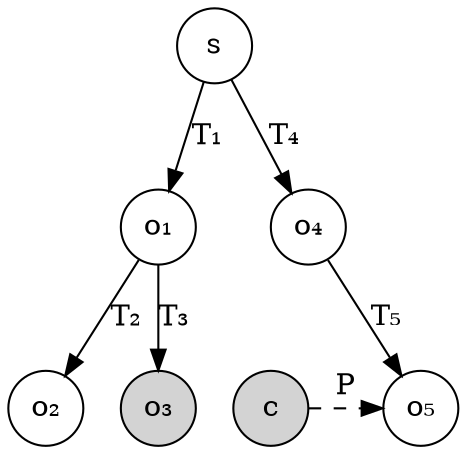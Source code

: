 /*
    This file is part of Magnum.

    Copyright © 2010, 2011, 2012, 2013, 2014, 2015, 2016, 2017, 2018, 2019,
                2020, 2021, 2022, 2023, 2024, 2025
              Vladimír Vondruš <mosra@centrum.cz>

    Permission is hereby granted, free of charge, to any person obtaining a
    copy of this software and associated documentation files (the "Software"),
    to deal in the Software without restriction, including without limitation
    the rights to use, copy, modify, merge, publish, distribute, sublicense,
    and/or sell copies of the Software, and to permit persons to whom the
    Software is furnished to do so, subject to the following conditions:

    The above copyright notice and this permission notice shall be included
    in all copies or substantial portions of the Software.

    THE SOFTWARE IS PROVIDED "AS IS", WITHOUT WARRANTY OF ANY KIND, EXPRESS OR
    IMPLIED, INCLUDING BUT NOT LIMITED TO THE WARRANTIES OF MERCHANTABILITY,
    FITNESS FOR A PARTICULAR PURPOSE AND NONINFRINGEMENT. IN NO EVENT SHALL
    THE AUTHORS OR COPYRIGHT HOLDERS BE LIABLE FOR ANY CLAIM, DAMAGES OR OTHER
    LIABILITY, WHETHER IN AN ACTION OF CONTRACT, TORT OR OTHERWISE, ARISING
    FROM, OUT OF OR IN CONNECTION WITH THE SOFTWARE OR THE USE OR OTHER
    DEALINGS IN THE SOFTWARE.
*/

digraph "SceneGraph hierarchy" {
    ranksep=0.5
    node [shape=circle margin="0.03,0.03"]

    o1 [label="o₁"]
    o2 [label="o₂"]
    o3 [label="o₃" style=filled]
    o4 [label="o₄"]
    o5 [label="o₅"]

    s [class="m-primary"]
    s -> o1 [label="T₁" class="m-warning"]
    s -> o4 [label="T₄" class="m-success"]
    o1 -> o2 [label="T₂"]
    o1 -> o3 [label="T₃" class="m-warning"]
    o4 -> o5 [label="T₅" class="m-success"]

    c [class="m-primary" style=filled]
    c -> o5 [class="m-primary" label="P" style=dashed]

    {rank=same c o5}
}
